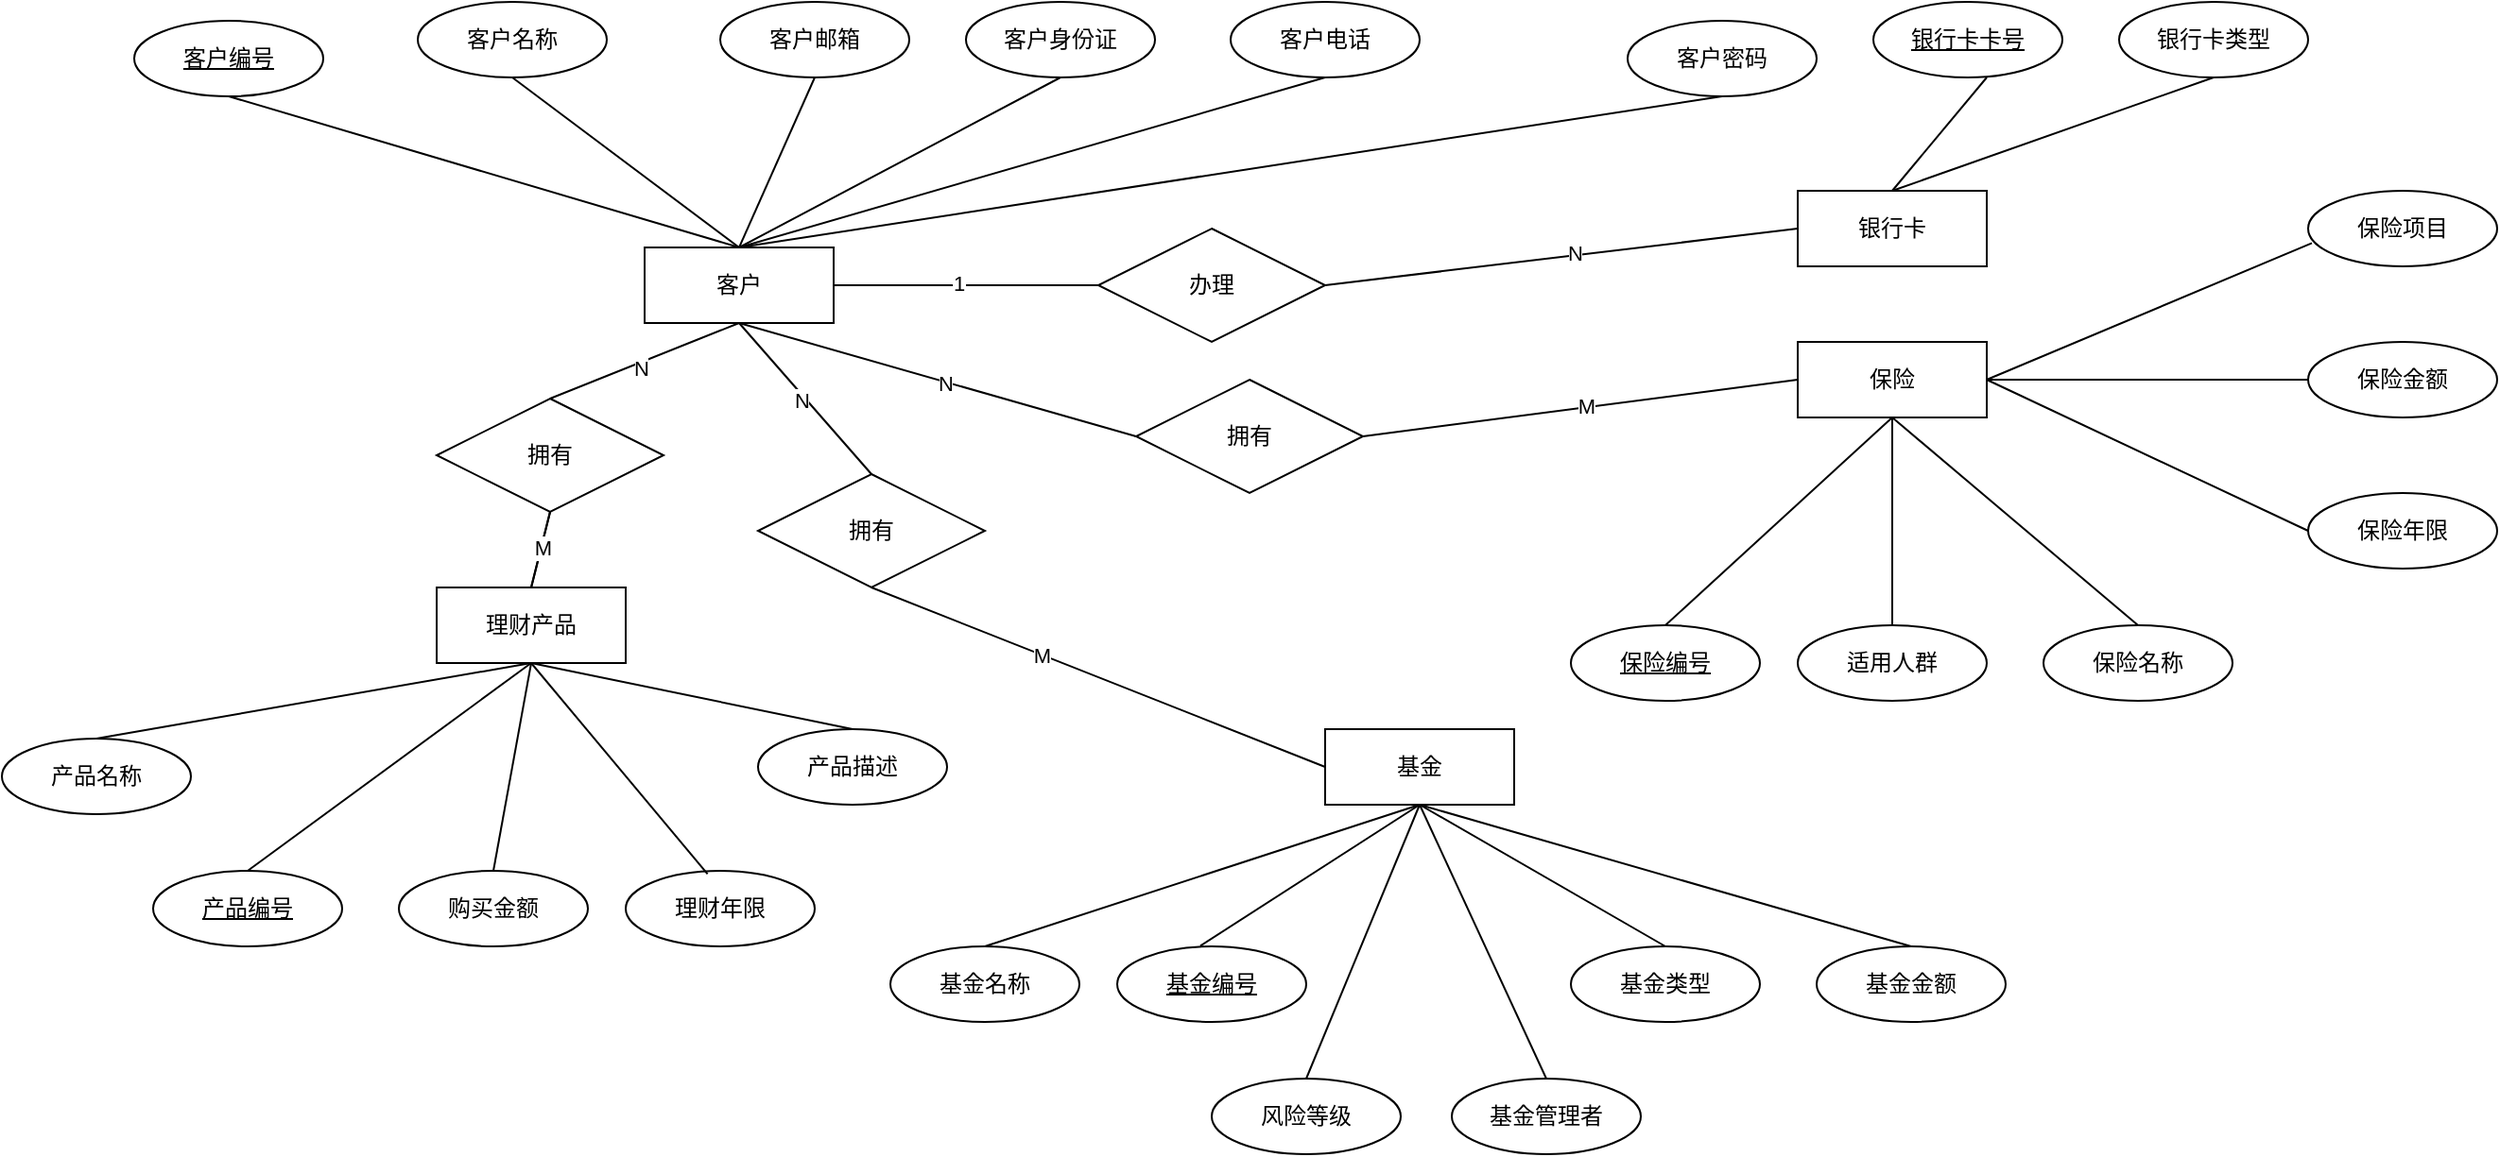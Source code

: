 <mxfile version="24.6.4" type="device">
  <diagram name="第 1 页" id="iKww9EWtvwi8UzTOVE4k">
    <mxGraphModel dx="1208" dy="702" grid="1" gridSize="10" guides="1" tooltips="1" connect="1" arrows="1" fold="1" page="1" pageScale="1" pageWidth="1654" pageHeight="1169" math="0" shadow="0">
      <root>
        <mxCell id="0" />
        <mxCell id="1" parent="0" />
        <mxCell id="d9x__7RUy5rSEPvCqtxv-1" value="客户" style="whiteSpace=wrap;html=1;align=center;" vertex="1" parent="1">
          <mxGeometry x="350" y="330" width="100" height="40" as="geometry" />
        </mxCell>
        <mxCell id="d9x__7RUy5rSEPvCqtxv-2" value="客户编号" style="ellipse;whiteSpace=wrap;html=1;align=center;fontStyle=4;" vertex="1" parent="1">
          <mxGeometry x="80" y="210" width="100" height="40" as="geometry" />
        </mxCell>
        <mxCell id="d9x__7RUy5rSEPvCqtxv-3" value="客户名称" style="ellipse;whiteSpace=wrap;html=1;align=center;" vertex="1" parent="1">
          <mxGeometry x="230" y="200" width="100" height="40" as="geometry" />
        </mxCell>
        <mxCell id="d9x__7RUy5rSEPvCqtxv-5" value="客户邮箱" style="ellipse;whiteSpace=wrap;html=1;align=center;" vertex="1" parent="1">
          <mxGeometry x="390" y="200" width="100" height="40" as="geometry" />
        </mxCell>
        <mxCell id="d9x__7RUy5rSEPvCqtxv-6" value="客户身份证" style="ellipse;whiteSpace=wrap;html=1;align=center;" vertex="1" parent="1">
          <mxGeometry x="520" y="200" width="100" height="40" as="geometry" />
        </mxCell>
        <mxCell id="d9x__7RUy5rSEPvCqtxv-7" value="客户电话" style="ellipse;whiteSpace=wrap;html=1;align=center;" vertex="1" parent="1">
          <mxGeometry x="660" y="200" width="100" height="40" as="geometry" />
        </mxCell>
        <mxCell id="d9x__7RUy5rSEPvCqtxv-8" value="客户密码" style="ellipse;whiteSpace=wrap;html=1;align=center;" vertex="1" parent="1">
          <mxGeometry x="870" y="210" width="100" height="40" as="geometry" />
        </mxCell>
        <mxCell id="d9x__7RUy5rSEPvCqtxv-9" value="" style="endArrow=none;html=1;rounded=0;entryX=0.5;entryY=0;entryDx=0;entryDy=0;exitX=0.5;exitY=1;exitDx=0;exitDy=0;" edge="1" parent="1" source="d9x__7RUy5rSEPvCqtxv-2" target="d9x__7RUy5rSEPvCqtxv-1">
          <mxGeometry relative="1" as="geometry">
            <mxPoint x="220" y="300" as="sourcePoint" />
            <mxPoint x="380" y="300" as="targetPoint" />
          </mxGeometry>
        </mxCell>
        <mxCell id="d9x__7RUy5rSEPvCqtxv-11" value="" style="endArrow=none;html=1;rounded=0;entryX=0.5;entryY=0;entryDx=0;entryDy=0;exitX=0.5;exitY=1;exitDx=0;exitDy=0;" edge="1" parent="1" source="d9x__7RUy5rSEPvCqtxv-3" target="d9x__7RUy5rSEPvCqtxv-1">
          <mxGeometry relative="1" as="geometry">
            <mxPoint x="210" y="260" as="sourcePoint" />
            <mxPoint x="410" y="340" as="targetPoint" />
          </mxGeometry>
        </mxCell>
        <mxCell id="d9x__7RUy5rSEPvCqtxv-12" value="" style="endArrow=none;html=1;rounded=0;exitX=0.5;exitY=1;exitDx=0;exitDy=0;entryX=0.5;entryY=0;entryDx=0;entryDy=0;" edge="1" parent="1" source="d9x__7RUy5rSEPvCqtxv-5" target="d9x__7RUy5rSEPvCqtxv-1">
          <mxGeometry relative="1" as="geometry">
            <mxPoint x="220" y="270" as="sourcePoint" />
            <mxPoint x="400" y="330" as="targetPoint" />
          </mxGeometry>
        </mxCell>
        <mxCell id="d9x__7RUy5rSEPvCqtxv-14" value="" style="endArrow=none;html=1;rounded=0;exitX=0.5;exitY=1;exitDx=0;exitDy=0;entryX=0.5;entryY=0;entryDx=0;entryDy=0;" edge="1" parent="1" source="d9x__7RUy5rSEPvCqtxv-6" target="d9x__7RUy5rSEPvCqtxv-1">
          <mxGeometry relative="1" as="geometry">
            <mxPoint x="520" y="260" as="sourcePoint" />
            <mxPoint x="410" y="340" as="targetPoint" />
          </mxGeometry>
        </mxCell>
        <mxCell id="d9x__7RUy5rSEPvCqtxv-15" value="" style="endArrow=none;html=1;rounded=0;exitX=0.5;exitY=1;exitDx=0;exitDy=0;entryX=0.5;entryY=0;entryDx=0;entryDy=0;" edge="1" parent="1" source="d9x__7RUy5rSEPvCqtxv-7" target="d9x__7RUy5rSEPvCqtxv-1">
          <mxGeometry relative="1" as="geometry">
            <mxPoint x="530" y="270" as="sourcePoint" />
            <mxPoint x="420" y="350" as="targetPoint" />
          </mxGeometry>
        </mxCell>
        <mxCell id="d9x__7RUy5rSEPvCqtxv-16" value="" style="endArrow=none;html=1;rounded=0;exitX=0.5;exitY=1;exitDx=0;exitDy=0;entryX=0.5;entryY=0;entryDx=0;entryDy=0;" edge="1" parent="1" source="d9x__7RUy5rSEPvCqtxv-8" target="d9x__7RUy5rSEPvCqtxv-1">
          <mxGeometry relative="1" as="geometry">
            <mxPoint x="540" y="280" as="sourcePoint" />
            <mxPoint x="510" y="390" as="targetPoint" />
          </mxGeometry>
        </mxCell>
        <mxCell id="d9x__7RUy5rSEPvCqtxv-17" value="银行卡" style="whiteSpace=wrap;html=1;align=center;" vertex="1" parent="1">
          <mxGeometry x="960" y="300" width="100" height="40" as="geometry" />
        </mxCell>
        <mxCell id="d9x__7RUy5rSEPvCqtxv-18" value="银行卡类型" style="ellipse;whiteSpace=wrap;html=1;align=center;" vertex="1" parent="1">
          <mxGeometry x="1130" y="200" width="100" height="40" as="geometry" />
        </mxCell>
        <mxCell id="d9x__7RUy5rSEPvCqtxv-19" value="银行卡卡号" style="ellipse;whiteSpace=wrap;html=1;align=center;fontStyle=4;" vertex="1" parent="1">
          <mxGeometry x="1000" y="200" width="100" height="40" as="geometry" />
        </mxCell>
        <mxCell id="d9x__7RUy5rSEPvCqtxv-20" value="理财产品" style="whiteSpace=wrap;html=1;align=center;" vertex="1" parent="1">
          <mxGeometry x="240" y="510" width="100" height="40" as="geometry" />
        </mxCell>
        <mxCell id="d9x__7RUy5rSEPvCqtxv-21" value="产品名称" style="ellipse;whiteSpace=wrap;html=1;align=center;" vertex="1" parent="1">
          <mxGeometry x="10" y="590" width="100" height="40" as="geometry" />
        </mxCell>
        <mxCell id="d9x__7RUy5rSEPvCqtxv-24" value="购买金额" style="ellipse;whiteSpace=wrap;html=1;align=center;" vertex="1" parent="1">
          <mxGeometry x="220" y="660" width="100" height="40" as="geometry" />
        </mxCell>
        <mxCell id="d9x__7RUy5rSEPvCqtxv-25" value="产品描述" style="ellipse;whiteSpace=wrap;html=1;align=center;" vertex="1" parent="1">
          <mxGeometry x="410" y="585" width="100" height="40" as="geometry" />
        </mxCell>
        <mxCell id="d9x__7RUy5rSEPvCqtxv-26" value="理财年限" style="ellipse;whiteSpace=wrap;html=1;align=center;" vertex="1" parent="1">
          <mxGeometry x="340" y="660" width="100" height="40" as="geometry" />
        </mxCell>
        <mxCell id="d9x__7RUy5rSEPvCqtxv-27" value="" style="endArrow=none;html=1;rounded=0;entryX=0.5;entryY=0;entryDx=0;entryDy=0;exitX=0.5;exitY=1;exitDx=0;exitDy=0;" edge="1" parent="1" source="d9x__7RUy5rSEPvCqtxv-20" target="d9x__7RUy5rSEPvCqtxv-21">
          <mxGeometry relative="1" as="geometry">
            <mxPoint x="120" y="420" as="sourcePoint" />
            <mxPoint x="280" y="420" as="targetPoint" />
          </mxGeometry>
        </mxCell>
        <mxCell id="d9x__7RUy5rSEPvCqtxv-28" value="" style="endArrow=none;html=1;rounded=0;entryX=0.5;entryY=0;entryDx=0;entryDy=0;exitX=0.5;exitY=1;exitDx=0;exitDy=0;" edge="1" parent="1" source="d9x__7RUy5rSEPvCqtxv-20" target="d9x__7RUy5rSEPvCqtxv-45">
          <mxGeometry relative="1" as="geometry">
            <mxPoint x="320" y="580" as="sourcePoint" />
            <mxPoint x="220" y="590" as="targetPoint" />
          </mxGeometry>
        </mxCell>
        <mxCell id="d9x__7RUy5rSEPvCqtxv-29" value="" style="endArrow=none;html=1;rounded=0;entryX=0.433;entryY=0.042;entryDx=0;entryDy=0;exitX=0.5;exitY=1;exitDx=0;exitDy=0;entryPerimeter=0;" edge="1" parent="1" source="d9x__7RUy5rSEPvCqtxv-20" target="d9x__7RUy5rSEPvCqtxv-26">
          <mxGeometry relative="1" as="geometry">
            <mxPoint x="307" y="560" as="sourcePoint" />
            <mxPoint x="260" y="600" as="targetPoint" />
          </mxGeometry>
        </mxCell>
        <mxCell id="d9x__7RUy5rSEPvCqtxv-30" value="" style="endArrow=none;html=1;rounded=0;entryX=0.5;entryY=1;entryDx=0;entryDy=0;exitX=0.5;exitY=0;exitDx=0;exitDy=0;" edge="1" parent="1" source="d9x__7RUy5rSEPvCqtxv-25" target="d9x__7RUy5rSEPvCqtxv-20">
          <mxGeometry relative="1" as="geometry">
            <mxPoint x="297" y="550" as="sourcePoint" />
            <mxPoint x="250" y="590" as="targetPoint" />
          </mxGeometry>
        </mxCell>
        <mxCell id="d9x__7RUy5rSEPvCqtxv-31" value="" style="endArrow=none;html=1;rounded=0;entryX=0.5;entryY=1;entryDx=0;entryDy=0;exitX=0.5;exitY=0;exitDx=0;exitDy=0;" edge="1" parent="1" source="d9x__7RUy5rSEPvCqtxv-24" target="d9x__7RUy5rSEPvCqtxv-20">
          <mxGeometry relative="1" as="geometry">
            <mxPoint x="600" y="595" as="sourcePoint" />
            <mxPoint x="300" y="560" as="targetPoint" />
          </mxGeometry>
        </mxCell>
        <mxCell id="d9x__7RUy5rSEPvCqtxv-32" value="基金" style="whiteSpace=wrap;html=1;align=center;" vertex="1" parent="1">
          <mxGeometry x="710" y="585" width="100" height="40" as="geometry" />
        </mxCell>
        <mxCell id="d9x__7RUy5rSEPvCqtxv-33" value="基金名称" style="ellipse;whiteSpace=wrap;html=1;align=center;" vertex="1" parent="1">
          <mxGeometry x="480" y="700" width="100" height="40" as="geometry" />
        </mxCell>
        <mxCell id="d9x__7RUy5rSEPvCqtxv-35" value="风险等级" style="ellipse;whiteSpace=wrap;html=1;align=center;" vertex="1" parent="1">
          <mxGeometry x="650" y="770" width="100" height="40" as="geometry" />
        </mxCell>
        <mxCell id="d9x__7RUy5rSEPvCqtxv-36" value="基金金额" style="ellipse;whiteSpace=wrap;html=1;align=center;" vertex="1" parent="1">
          <mxGeometry x="970" y="700" width="100" height="40" as="geometry" />
        </mxCell>
        <mxCell id="d9x__7RUy5rSEPvCqtxv-37" value="基金类型" style="ellipse;whiteSpace=wrap;html=1;align=center;" vertex="1" parent="1">
          <mxGeometry x="840" y="700" width="100" height="40" as="geometry" />
        </mxCell>
        <mxCell id="d9x__7RUy5rSEPvCqtxv-38" value="" style="endArrow=none;html=1;rounded=0;entryX=0.5;entryY=0;entryDx=0;entryDy=0;exitX=0.5;exitY=1;exitDx=0;exitDy=0;" edge="1" parent="1" source="d9x__7RUy5rSEPvCqtxv-32" target="d9x__7RUy5rSEPvCqtxv-33">
          <mxGeometry relative="1" as="geometry">
            <mxPoint x="590" y="495" as="sourcePoint" />
            <mxPoint x="750" y="495" as="targetPoint" />
          </mxGeometry>
        </mxCell>
        <mxCell id="d9x__7RUy5rSEPvCqtxv-39" value="" style="endArrow=none;html=1;rounded=0;entryX=0.44;entryY=-0.008;entryDx=0;entryDy=0;exitX=0.5;exitY=1;exitDx=0;exitDy=0;entryPerimeter=0;" edge="1" parent="1" source="d9x__7RUy5rSEPvCqtxv-32" target="d9x__7RUy5rSEPvCqtxv-46">
          <mxGeometry relative="1" as="geometry">
            <mxPoint x="790" y="655" as="sourcePoint" />
            <mxPoint x="690" y="665" as="targetPoint" />
          </mxGeometry>
        </mxCell>
        <mxCell id="d9x__7RUy5rSEPvCqtxv-40" value="" style="endArrow=none;html=1;rounded=0;entryX=0.5;entryY=0;entryDx=0;entryDy=0;exitX=0.5;exitY=1;exitDx=0;exitDy=0;" edge="1" parent="1" source="d9x__7RUy5rSEPvCqtxv-32" target="d9x__7RUy5rSEPvCqtxv-37">
          <mxGeometry relative="1" as="geometry">
            <mxPoint x="777" y="635" as="sourcePoint" />
            <mxPoint x="730" y="675" as="targetPoint" />
          </mxGeometry>
        </mxCell>
        <mxCell id="d9x__7RUy5rSEPvCqtxv-41" value="" style="endArrow=none;html=1;rounded=0;entryX=0.5;entryY=1;entryDx=0;entryDy=0;exitX=0.5;exitY=0;exitDx=0;exitDy=0;" edge="1" parent="1" source="d9x__7RUy5rSEPvCqtxv-36" target="d9x__7RUy5rSEPvCqtxv-32">
          <mxGeometry relative="1" as="geometry">
            <mxPoint x="767" y="625" as="sourcePoint" />
            <mxPoint x="720" y="665" as="targetPoint" />
          </mxGeometry>
        </mxCell>
        <mxCell id="d9x__7RUy5rSEPvCqtxv-42" value="" style="endArrow=none;html=1;rounded=0;entryX=0.5;entryY=1;entryDx=0;entryDy=0;exitX=0.5;exitY=0;exitDx=0;exitDy=0;" edge="1" parent="1" source="d9x__7RUy5rSEPvCqtxv-35" target="d9x__7RUy5rSEPvCqtxv-32">
          <mxGeometry relative="1" as="geometry">
            <mxPoint x="1070" y="670" as="sourcePoint" />
            <mxPoint x="770" y="635" as="targetPoint" />
          </mxGeometry>
        </mxCell>
        <mxCell id="d9x__7RUy5rSEPvCqtxv-43" value="基金管理者" style="ellipse;whiteSpace=wrap;html=1;align=center;" vertex="1" parent="1">
          <mxGeometry x="777" y="770" width="100" height="40" as="geometry" />
        </mxCell>
        <mxCell id="d9x__7RUy5rSEPvCqtxv-44" value="" style="endArrow=none;html=1;rounded=0;entryX=0.5;entryY=1;entryDx=0;entryDy=0;exitX=0.5;exitY=0;exitDx=0;exitDy=0;" edge="1" parent="1" source="d9x__7RUy5rSEPvCqtxv-43" target="d9x__7RUy5rSEPvCqtxv-32">
          <mxGeometry relative="1" as="geometry">
            <mxPoint x="780" y="755" as="sourcePoint" />
            <mxPoint x="770" y="635" as="targetPoint" />
          </mxGeometry>
        </mxCell>
        <mxCell id="d9x__7RUy5rSEPvCqtxv-45" value="产品编号" style="ellipse;whiteSpace=wrap;html=1;align=center;fontStyle=4;" vertex="1" parent="1">
          <mxGeometry x="90" y="660" width="100" height="40" as="geometry" />
        </mxCell>
        <mxCell id="d9x__7RUy5rSEPvCqtxv-46" value="基金编号" style="ellipse;whiteSpace=wrap;html=1;align=center;fontStyle=4;" vertex="1" parent="1">
          <mxGeometry x="600" y="700" width="100" height="40" as="geometry" />
        </mxCell>
        <mxCell id="d9x__7RUy5rSEPvCqtxv-47" value="" style="endArrow=none;html=1;rounded=0;entryX=0.6;entryY=1;entryDx=0;entryDy=0;exitX=0.5;exitY=0;exitDx=0;exitDy=0;entryPerimeter=0;" edge="1" parent="1" source="d9x__7RUy5rSEPvCqtxv-17" target="d9x__7RUy5rSEPvCqtxv-19">
          <mxGeometry relative="1" as="geometry">
            <mxPoint x="1130" y="445" as="sourcePoint" />
            <mxPoint x="830" y="410" as="targetPoint" />
          </mxGeometry>
        </mxCell>
        <mxCell id="d9x__7RUy5rSEPvCqtxv-48" value="" style="endArrow=none;html=1;rounded=0;entryX=0.5;entryY=1;entryDx=0;entryDy=0;exitX=0.5;exitY=0;exitDx=0;exitDy=0;" edge="1" parent="1" source="d9x__7RUy5rSEPvCqtxv-17" target="d9x__7RUy5rSEPvCqtxv-18">
          <mxGeometry relative="1" as="geometry">
            <mxPoint x="1150" y="240" as="sourcePoint" />
            <mxPoint x="1130" y="180" as="targetPoint" />
          </mxGeometry>
        </mxCell>
        <mxCell id="d9x__7RUy5rSEPvCqtxv-49" value="保险" style="whiteSpace=wrap;html=1;align=center;" vertex="1" parent="1">
          <mxGeometry x="960" y="380" width="100" height="40" as="geometry" />
        </mxCell>
        <mxCell id="d9x__7RUy5rSEPvCqtxv-50" value="保险项目" style="ellipse;whiteSpace=wrap;html=1;align=center;" vertex="1" parent="1">
          <mxGeometry x="1230" y="300" width="100" height="40" as="geometry" />
        </mxCell>
        <mxCell id="d9x__7RUy5rSEPvCqtxv-51" value="保险名称" style="ellipse;whiteSpace=wrap;html=1;align=center;" vertex="1" parent="1">
          <mxGeometry x="1090" y="530" width="100" height="40" as="geometry" />
        </mxCell>
        <mxCell id="d9x__7RUy5rSEPvCqtxv-52" value="保险编号" style="ellipse;whiteSpace=wrap;html=1;align=center;fontStyle=4;" vertex="1" parent="1">
          <mxGeometry x="840" y="530" width="100" height="40" as="geometry" />
        </mxCell>
        <mxCell id="d9x__7RUy5rSEPvCqtxv-53" value="适用人群" style="ellipse;whiteSpace=wrap;html=1;align=center;" vertex="1" parent="1">
          <mxGeometry x="960" y="530" width="100" height="40" as="geometry" />
        </mxCell>
        <mxCell id="d9x__7RUy5rSEPvCqtxv-54" value="保险金额" style="ellipse;whiteSpace=wrap;html=1;align=center;" vertex="1" parent="1">
          <mxGeometry x="1230" y="380" width="100" height="40" as="geometry" />
        </mxCell>
        <mxCell id="d9x__7RUy5rSEPvCqtxv-55" value="保险年限" style="ellipse;whiteSpace=wrap;html=1;align=center;" vertex="1" parent="1">
          <mxGeometry x="1230" y="460" width="100" height="40" as="geometry" />
        </mxCell>
        <mxCell id="d9x__7RUy5rSEPvCqtxv-56" value="" style="endArrow=none;html=1;rounded=0;entryX=0.5;entryY=1;entryDx=0;entryDy=0;exitX=0.5;exitY=0;exitDx=0;exitDy=0;" edge="1" parent="1" source="d9x__7RUy5rSEPvCqtxv-52" target="d9x__7RUy5rSEPvCqtxv-49">
          <mxGeometry relative="1" as="geometry">
            <mxPoint x="1040" y="660" as="sourcePoint" />
            <mxPoint x="910" y="540" as="targetPoint" />
          </mxGeometry>
        </mxCell>
        <mxCell id="d9x__7RUy5rSEPvCqtxv-57" value="" style="endArrow=none;html=1;rounded=0;entryX=0.5;entryY=1;entryDx=0;entryDy=0;exitX=0.5;exitY=0;exitDx=0;exitDy=0;" edge="1" parent="1" source="d9x__7RUy5rSEPvCqtxv-53" target="d9x__7RUy5rSEPvCqtxv-49">
          <mxGeometry relative="1" as="geometry">
            <mxPoint x="1160" y="460" as="sourcePoint" />
            <mxPoint x="1200" y="400" as="targetPoint" />
          </mxGeometry>
        </mxCell>
        <mxCell id="d9x__7RUy5rSEPvCqtxv-58" value="" style="endArrow=none;html=1;rounded=0;entryX=0.5;entryY=1;entryDx=0;entryDy=0;exitX=0.5;exitY=0;exitDx=0;exitDy=0;" edge="1" parent="1" source="d9x__7RUy5rSEPvCqtxv-51" target="d9x__7RUy5rSEPvCqtxv-49">
          <mxGeometry relative="1" as="geometry">
            <mxPoint x="1170" y="470" as="sourcePoint" />
            <mxPoint x="1210" y="410" as="targetPoint" />
          </mxGeometry>
        </mxCell>
        <mxCell id="d9x__7RUy5rSEPvCqtxv-59" value="" style="endArrow=none;html=1;rounded=0;entryX=1;entryY=0.5;entryDx=0;entryDy=0;exitX=0;exitY=0.5;exitDx=0;exitDy=0;" edge="1" parent="1" source="d9x__7RUy5rSEPvCqtxv-55" target="d9x__7RUy5rSEPvCqtxv-49">
          <mxGeometry relative="1" as="geometry">
            <mxPoint x="1410" y="460" as="sourcePoint" />
            <mxPoint x="1200" y="400" as="targetPoint" />
          </mxGeometry>
        </mxCell>
        <mxCell id="d9x__7RUy5rSEPvCqtxv-61" value="" style="endArrow=none;html=1;rounded=0;entryX=1;entryY=0.5;entryDx=0;entryDy=0;exitX=0;exitY=0.5;exitDx=0;exitDy=0;" edge="1" parent="1" source="d9x__7RUy5rSEPvCqtxv-54" target="d9x__7RUy5rSEPvCqtxv-49">
          <mxGeometry relative="1" as="geometry">
            <mxPoint x="1390" y="410" as="sourcePoint" />
            <mxPoint x="1250" y="380" as="targetPoint" />
          </mxGeometry>
        </mxCell>
        <mxCell id="d9x__7RUy5rSEPvCqtxv-62" value="" style="endArrow=none;html=1;rounded=0;entryX=1;entryY=0.5;entryDx=0;entryDy=0;exitX=0.02;exitY=0.692;exitDx=0;exitDy=0;exitPerimeter=0;" edge="1" parent="1" source="d9x__7RUy5rSEPvCqtxv-50" target="d9x__7RUy5rSEPvCqtxv-49">
          <mxGeometry relative="1" as="geometry">
            <mxPoint x="1400" y="420" as="sourcePoint" />
            <mxPoint x="1260" y="390" as="targetPoint" />
          </mxGeometry>
        </mxCell>
        <mxCell id="d9x__7RUy5rSEPvCqtxv-63" value="拥有" style="shape=rhombus;perimeter=rhombusPerimeter;whiteSpace=wrap;html=1;align=center;" vertex="1" parent="1">
          <mxGeometry x="240" y="410" width="120" height="60" as="geometry" />
        </mxCell>
        <mxCell id="d9x__7RUy5rSEPvCqtxv-64" value="拥有" style="shape=rhombus;perimeter=rhombusPerimeter;whiteSpace=wrap;html=1;align=center;" vertex="1" parent="1">
          <mxGeometry x="410" y="450" width="120" height="60" as="geometry" />
        </mxCell>
        <mxCell id="d9x__7RUy5rSEPvCqtxv-65" value="拥有" style="shape=rhombus;perimeter=rhombusPerimeter;whiteSpace=wrap;html=1;align=center;" vertex="1" parent="1">
          <mxGeometry x="610" y="400" width="120" height="60" as="geometry" />
        </mxCell>
        <mxCell id="d9x__7RUy5rSEPvCqtxv-66" value="办理" style="shape=rhombus;perimeter=rhombusPerimeter;whiteSpace=wrap;html=1;align=center;" vertex="1" parent="1">
          <mxGeometry x="590" y="320" width="120" height="60" as="geometry" />
        </mxCell>
        <mxCell id="d9x__7RUy5rSEPvCqtxv-70" value="" style="endArrow=none;html=1;rounded=0;entryX=0.5;entryY=0;entryDx=0;entryDy=0;exitX=0.5;exitY=1;exitDx=0;exitDy=0;" edge="1" parent="1" source="d9x__7RUy5rSEPvCqtxv-1" target="d9x__7RUy5rSEPvCqtxv-63">
          <mxGeometry relative="1" as="geometry">
            <mxPoint x="110" y="390" as="sourcePoint" />
            <mxPoint x="270" y="390" as="targetPoint" />
          </mxGeometry>
        </mxCell>
        <mxCell id="d9x__7RUy5rSEPvCqtxv-81" value="N" style="edgeLabel;html=1;align=center;verticalAlign=middle;resizable=0;points=[];" vertex="1" connectable="0" parent="d9x__7RUy5rSEPvCqtxv-70">
          <mxGeometry x="0.07" y="3" relative="1" as="geometry">
            <mxPoint as="offset" />
          </mxGeometry>
        </mxCell>
        <mxCell id="d9x__7RUy5rSEPvCqtxv-73" value="" style="endArrow=none;html=1;rounded=0;entryX=0.5;entryY=0;entryDx=0;entryDy=0;exitX=0.5;exitY=1;exitDx=0;exitDy=0;" edge="1" parent="1" source="d9x__7RUy5rSEPvCqtxv-63" target="d9x__7RUy5rSEPvCqtxv-20">
          <mxGeometry relative="1" as="geometry">
            <mxPoint x="60" y="460" as="sourcePoint" />
            <mxPoint x="220" y="460" as="targetPoint" />
          </mxGeometry>
        </mxCell>
        <mxCell id="d9x__7RUy5rSEPvCqtxv-74" value="" style="endArrow=none;html=1;rounded=0;entryX=0;entryY=0.5;entryDx=0;entryDy=0;exitX=0.5;exitY=1;exitDx=0;exitDy=0;" edge="1" parent="1" source="d9x__7RUy5rSEPvCqtxv-64" target="d9x__7RUy5rSEPvCqtxv-32">
          <mxGeometry relative="1" as="geometry">
            <mxPoint x="310" y="480" as="sourcePoint" />
            <mxPoint x="300" y="520" as="targetPoint" />
          </mxGeometry>
        </mxCell>
        <mxCell id="d9x__7RUy5rSEPvCqtxv-84" value="M" style="edgeLabel;html=1;align=center;verticalAlign=middle;resizable=0;points=[];" vertex="1" connectable="0" parent="d9x__7RUy5rSEPvCqtxv-74">
          <mxGeometry x="-0.248" relative="1" as="geometry">
            <mxPoint as="offset" />
          </mxGeometry>
        </mxCell>
        <mxCell id="d9x__7RUy5rSEPvCqtxv-75" value="" style="endArrow=none;html=1;rounded=0;entryX=0.5;entryY=0;entryDx=0;entryDy=0;exitX=0.5;exitY=1;exitDx=0;exitDy=0;" edge="1" parent="1" source="d9x__7RUy5rSEPvCqtxv-1" target="d9x__7RUy5rSEPvCqtxv-64">
          <mxGeometry relative="1" as="geometry">
            <mxPoint x="320" y="490" as="sourcePoint" />
            <mxPoint x="310" y="530" as="targetPoint" />
          </mxGeometry>
        </mxCell>
        <mxCell id="d9x__7RUy5rSEPvCqtxv-83" value="N" style="edgeLabel;html=1;align=center;verticalAlign=middle;resizable=0;points=[];" vertex="1" connectable="0" parent="d9x__7RUy5rSEPvCqtxv-75">
          <mxGeometry x="-0.01" y="-2" relative="1" as="geometry">
            <mxPoint as="offset" />
          </mxGeometry>
        </mxCell>
        <mxCell id="d9x__7RUy5rSEPvCqtxv-76" value="" style="endArrow=none;html=1;rounded=0;entryX=0.5;entryY=0;entryDx=0;entryDy=0;exitX=0.5;exitY=1;exitDx=0;exitDy=0;" edge="1" parent="1">
          <mxGeometry relative="1" as="geometry">
            <mxPoint x="300" y="470" as="sourcePoint" />
            <mxPoint x="290" y="510" as="targetPoint" />
          </mxGeometry>
        </mxCell>
        <mxCell id="d9x__7RUy5rSEPvCqtxv-82" value="M" style="edgeLabel;html=1;align=center;verticalAlign=middle;resizable=0;points=[];" vertex="1" connectable="0" parent="d9x__7RUy5rSEPvCqtxv-76">
          <mxGeometry x="-0.086" relative="1" as="geometry">
            <mxPoint as="offset" />
          </mxGeometry>
        </mxCell>
        <mxCell id="d9x__7RUy5rSEPvCqtxv-77" value="" style="endArrow=none;html=1;rounded=0;entryX=0;entryY=0.5;entryDx=0;entryDy=0;exitX=0.5;exitY=1;exitDx=0;exitDy=0;" edge="1" parent="1" source="d9x__7RUy5rSEPvCqtxv-1" target="d9x__7RUy5rSEPvCqtxv-65">
          <mxGeometry relative="1" as="geometry">
            <mxPoint x="410" y="380" as="sourcePoint" />
            <mxPoint x="470" y="420" as="targetPoint" />
          </mxGeometry>
        </mxCell>
        <mxCell id="d9x__7RUy5rSEPvCqtxv-85" value="N" style="edgeLabel;html=1;align=center;verticalAlign=middle;resizable=0;points=[];" vertex="1" connectable="0" parent="d9x__7RUy5rSEPvCqtxv-77">
          <mxGeometry x="0.038" y="-1" relative="1" as="geometry">
            <mxPoint as="offset" />
          </mxGeometry>
        </mxCell>
        <mxCell id="d9x__7RUy5rSEPvCqtxv-78" value="" style="endArrow=none;html=1;rounded=0;entryX=1;entryY=0.5;entryDx=0;entryDy=0;exitX=0;exitY=0.5;exitDx=0;exitDy=0;" edge="1" parent="1" source="d9x__7RUy5rSEPvCqtxv-49" target="d9x__7RUy5rSEPvCqtxv-65">
          <mxGeometry relative="1" as="geometry">
            <mxPoint x="420" y="390" as="sourcePoint" />
            <mxPoint x="480" y="430" as="targetPoint" />
          </mxGeometry>
        </mxCell>
        <mxCell id="d9x__7RUy5rSEPvCqtxv-88" value="M" style="edgeLabel;html=1;align=center;verticalAlign=middle;resizable=0;points=[];" vertex="1" connectable="0" parent="d9x__7RUy5rSEPvCqtxv-78">
          <mxGeometry x="-0.02" y="-1" relative="1" as="geometry">
            <mxPoint as="offset" />
          </mxGeometry>
        </mxCell>
        <mxCell id="d9x__7RUy5rSEPvCqtxv-79" value="" style="endArrow=none;html=1;rounded=0;entryX=0;entryY=0.5;entryDx=0;entryDy=0;exitX=1;exitY=0.5;exitDx=0;exitDy=0;" edge="1" parent="1" source="d9x__7RUy5rSEPvCqtxv-1" target="d9x__7RUy5rSEPvCqtxv-66">
          <mxGeometry relative="1" as="geometry">
            <mxPoint x="410" y="380" as="sourcePoint" />
            <mxPoint x="620" y="440" as="targetPoint" />
          </mxGeometry>
        </mxCell>
        <mxCell id="d9x__7RUy5rSEPvCqtxv-89" value="1" style="edgeLabel;html=1;align=center;verticalAlign=middle;resizable=0;points=[];" vertex="1" connectable="0" parent="d9x__7RUy5rSEPvCqtxv-79">
          <mxGeometry x="-0.057" y="1" relative="1" as="geometry">
            <mxPoint as="offset" />
          </mxGeometry>
        </mxCell>
        <mxCell id="d9x__7RUy5rSEPvCqtxv-80" value="" style="endArrow=none;html=1;rounded=0;entryX=1;entryY=0.5;entryDx=0;entryDy=0;exitX=0;exitY=0.5;exitDx=0;exitDy=0;" edge="1" parent="1" source="d9x__7RUy5rSEPvCqtxv-17" target="d9x__7RUy5rSEPvCqtxv-66">
          <mxGeometry relative="1" as="geometry">
            <mxPoint x="420" y="390" as="sourcePoint" />
            <mxPoint x="630" y="450" as="targetPoint" />
          </mxGeometry>
        </mxCell>
        <mxCell id="d9x__7RUy5rSEPvCqtxv-90" value="N" style="edgeLabel;html=1;align=center;verticalAlign=middle;resizable=0;points=[];" vertex="1" connectable="0" parent="d9x__7RUy5rSEPvCqtxv-80">
          <mxGeometry x="-0.059" y="-1" relative="1" as="geometry">
            <mxPoint as="offset" />
          </mxGeometry>
        </mxCell>
      </root>
    </mxGraphModel>
  </diagram>
</mxfile>
